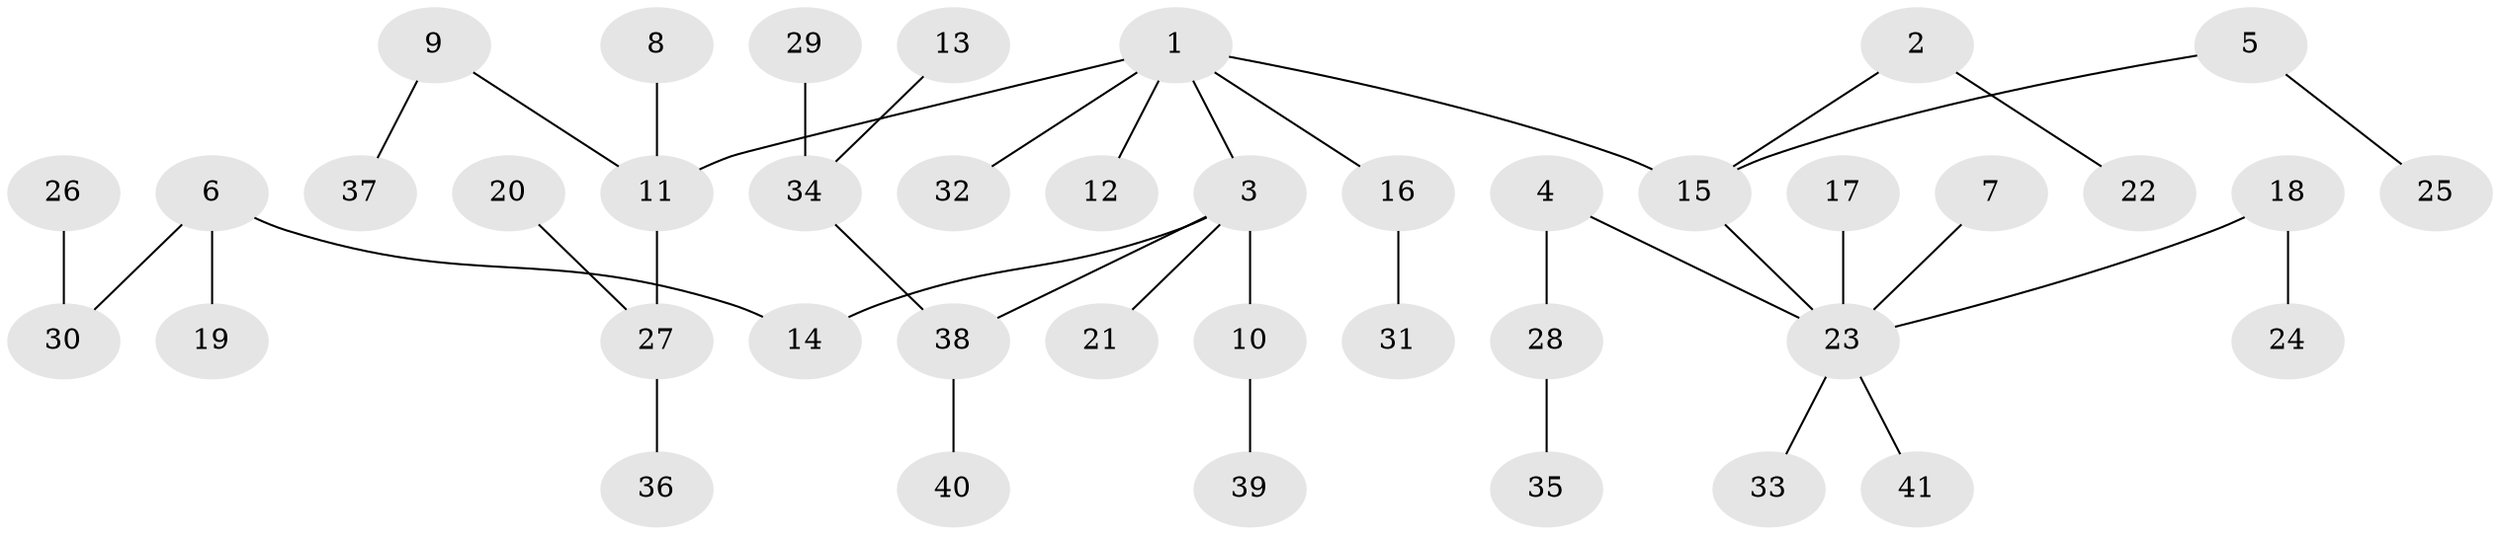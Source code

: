 // original degree distribution, {8: 0.012345679012345678, 6: 0.012345679012345678, 4: 0.07407407407407407, 5: 0.024691358024691357, 3: 0.1111111111111111, 2: 0.2839506172839506, 1: 0.48148148148148145}
// Generated by graph-tools (version 1.1) at 2025/02/03/09/25 03:02:20]
// undirected, 41 vertices, 40 edges
graph export_dot {
graph [start="1"]
  node [color=gray90,style=filled];
  1;
  2;
  3;
  4;
  5;
  6;
  7;
  8;
  9;
  10;
  11;
  12;
  13;
  14;
  15;
  16;
  17;
  18;
  19;
  20;
  21;
  22;
  23;
  24;
  25;
  26;
  27;
  28;
  29;
  30;
  31;
  32;
  33;
  34;
  35;
  36;
  37;
  38;
  39;
  40;
  41;
  1 -- 3 [weight=1.0];
  1 -- 11 [weight=1.0];
  1 -- 12 [weight=1.0];
  1 -- 15 [weight=1.0];
  1 -- 16 [weight=1.0];
  1 -- 32 [weight=1.0];
  2 -- 15 [weight=1.0];
  2 -- 22 [weight=1.0];
  3 -- 10 [weight=1.0];
  3 -- 14 [weight=1.0];
  3 -- 21 [weight=1.0];
  3 -- 38 [weight=1.0];
  4 -- 23 [weight=1.0];
  4 -- 28 [weight=1.0];
  5 -- 15 [weight=1.0];
  5 -- 25 [weight=1.0];
  6 -- 14 [weight=1.0];
  6 -- 19 [weight=1.0];
  6 -- 30 [weight=1.0];
  7 -- 23 [weight=1.0];
  8 -- 11 [weight=1.0];
  9 -- 11 [weight=1.0];
  9 -- 37 [weight=1.0];
  10 -- 39 [weight=1.0];
  11 -- 27 [weight=1.0];
  13 -- 34 [weight=1.0];
  15 -- 23 [weight=1.0];
  16 -- 31 [weight=1.0];
  17 -- 23 [weight=1.0];
  18 -- 23 [weight=1.0];
  18 -- 24 [weight=1.0];
  20 -- 27 [weight=1.0];
  23 -- 33 [weight=1.0];
  23 -- 41 [weight=1.0];
  26 -- 30 [weight=1.0];
  27 -- 36 [weight=1.0];
  28 -- 35 [weight=1.0];
  29 -- 34 [weight=1.0];
  34 -- 38 [weight=1.0];
  38 -- 40 [weight=1.0];
}

